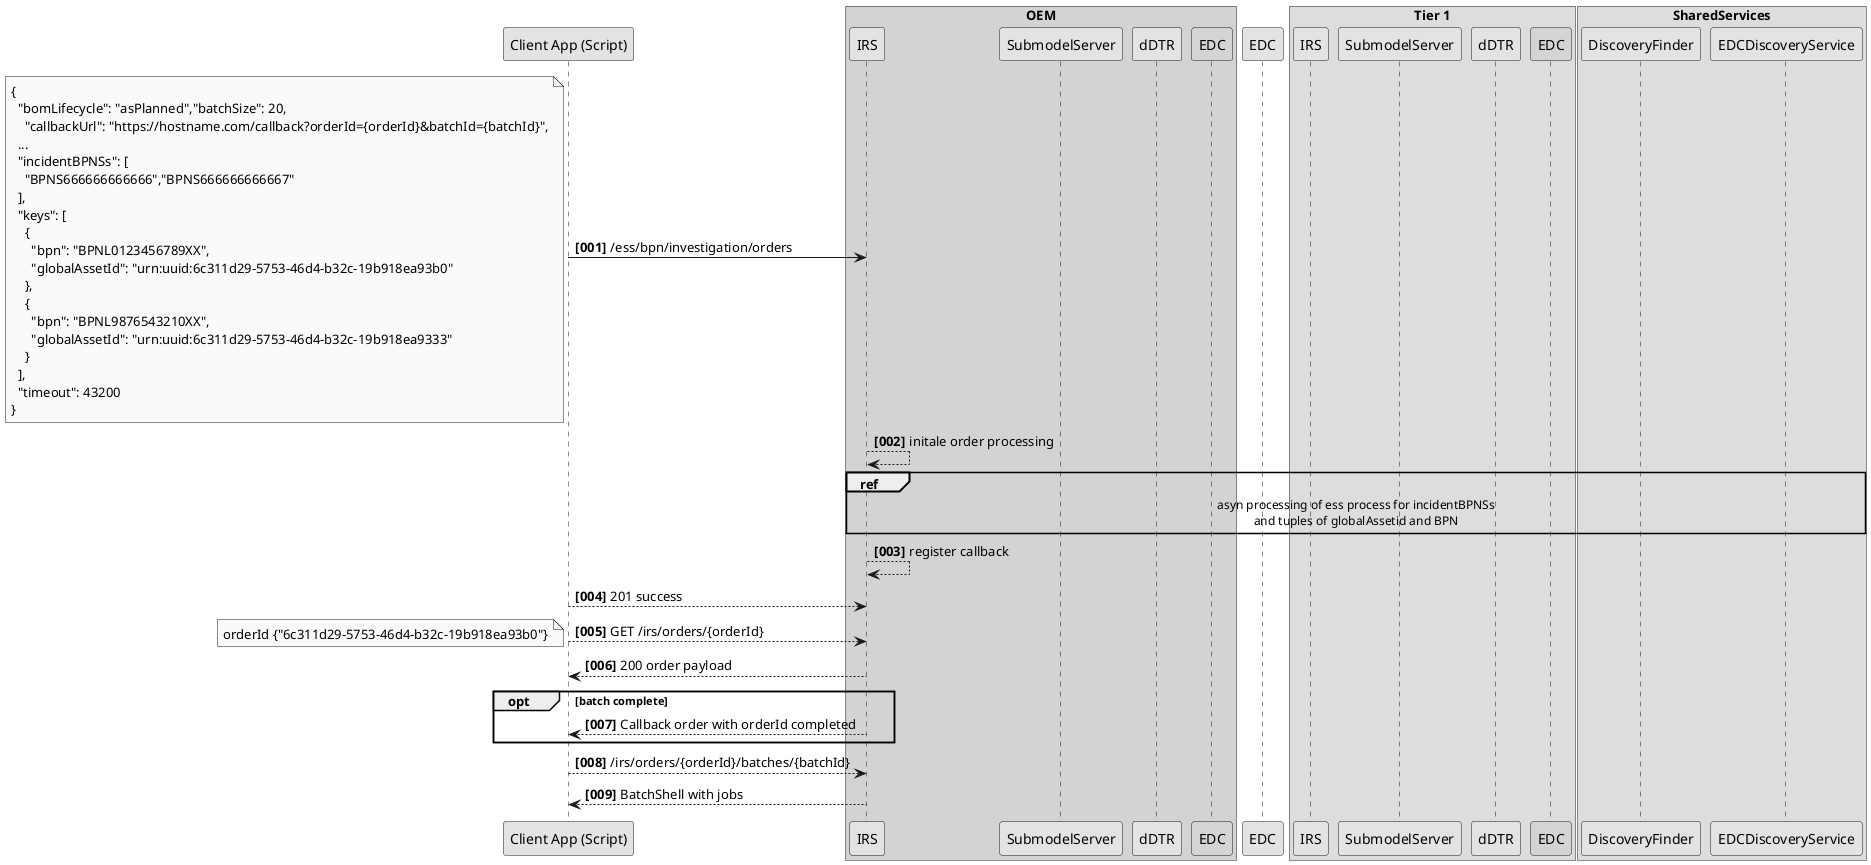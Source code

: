 @startuml
skinparam monochrome true
skinparam shadowing false
skinparam defaultFontName "Architects daughter"

autonumber "<b>[000]"

participant "Client App (Script)" as Client

box "OEM" #LightGrey
    participant IRS as IRS
    participant SubmodelServer as SubmodelServer
    participant dDTR as dDTR
    participant EDC as EDC #99FF99
end box


participant EDC as EDCTier1

box "Tier 1"
     participant IRS as IRSTier1
     participant SubmodelServer as SubmodelServerTier1
     participant dDTR as dDTRTier1
     participant EDC as EDCConsumerTier1 #99FF99
end box

box SharedServices
    participant DiscoveryFinder as DiscoveryFinder
    participant EDCDiscoveryService as EDCDiscoveryService
end box

Client -> IRS : /ess/bpn/investigation/orders
note left
    {
      "bomLifecycle": "asPlanned","batchSize": 20,
        "callbackUrl": "https://hostname.com/callback?orderId={orderId}&batchId={batchId}",
      ...
      "incidentBPNSs": [
        "BPNS666666666666","BPNS666666666667"
      ],
      "keys": [
        {
          "bpn": "BPNL0123456789XX",
          "globalAssetId": "urn:uuid:6c311d29-5753-46d4-b32c-19b918ea93b0"
        },
        {
          "bpn": "BPNL9876543210XX",
          "globalAssetId": "urn:uuid:6c311d29-5753-46d4-b32c-19b918ea9333"
        }
      ],
      "timeout": 43200
    }
end note
IRS --> IRS : initale order processing
    ref over IRS, EDC, EDCTier1, SubmodelServerTier1, dDTRTier1, EDCConsumerTier1, DiscoveryFinder, EDCDiscoveryService
        asyn processing of ess process for incidentBPNSs
        and tuples of globalAssetid and BPN
    end ref
IRS --> IRS : register callback
IRS <-- Client : 201 success
IRS <-- Client : GET /irs/orders/{orderId}
note left
    orderId {"6c311d29-5753-46d4-b32c-19b918ea93b0"}
end note
Client <-- IRS : 200 order payload

opt batch complete
    Client <-- IRS : Callback order with orderId completed
end opt
    Client --> IRS : /irs/orders/{orderId}/batches/{batchId}
    Client <-- IRS : BatchShell with jobs

@enduml
